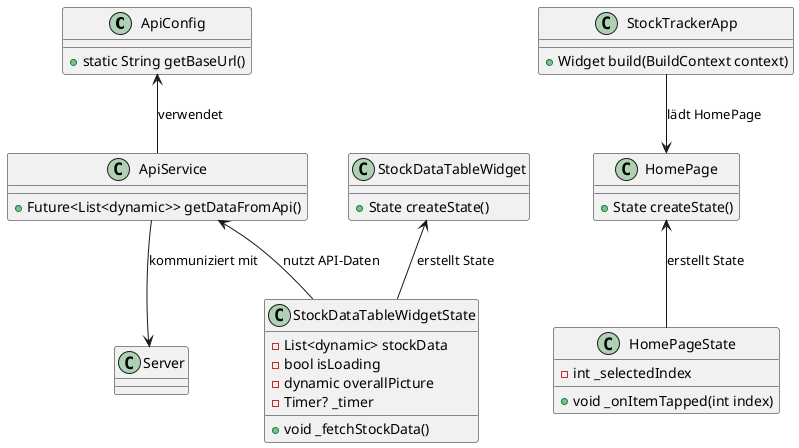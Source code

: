 @startuml
class ApiConfig {
  +static String getBaseUrl()
}

class ApiService {
  +Future<List<dynamic>> getDataFromApi()
}

class StockDataTableWidget {
  +State createState()
}

class StockDataTableWidgetState {
  -List<dynamic> stockData
  -bool isLoading
  -dynamic overallPicture
  -Timer? _timer
  +void _fetchStockData()
}

class HomePage {
  +State createState()
}

class HomePageState {
  -int _selectedIndex
  +void _onItemTapped(int index)
}

class StockTrackerApp {
  +Widget build(BuildContext context)
}

class Server {
}

ApiConfig <-- ApiService : "verwendet"
ApiService <-- StockDataTableWidgetState : "nutzt API-Daten"
StockDataTableWidget <-- StockDataTableWidgetState : "erstellt State"
HomePage <-- HomePageState : "erstellt State"
StockTrackerApp --> HomePage : "lädt HomePage"
ApiService --> Server : "kommuniziert mit"
@enduml
